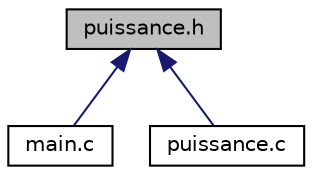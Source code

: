 digraph "puissance.h"
{
  edge [fontname="Helvetica",fontsize="10",labelfontname="Helvetica",labelfontsize="10"];
  node [fontname="Helvetica",fontsize="10",shape=record];
  Node6 [label="puissance.h",height=0.2,width=0.4,color="black", fillcolor="grey75", style="filled", fontcolor="black"];
  Node6 -> Node7 [dir="back",color="midnightblue",fontsize="10",style="solid",fontname="Helvetica"];
  Node7 [label="main.c",height=0.2,width=0.4,color="black", fillcolor="white", style="filled",URL="$main_8c.html",tooltip="contient la fonction main et la fonction erreure pour tester la lib "];
  Node6 -> Node8 [dir="back",color="midnightblue",fontsize="10",style="solid",fontname="Helvetica"];
  Node8 [label="puissance.c",height=0.2,width=0.4,color="black", fillcolor="white", style="filled",URL="$puissance_8c.html",tooltip="contient les fonctions pour le calcule des valeurs propre par la methode de puissances ..."];
}
